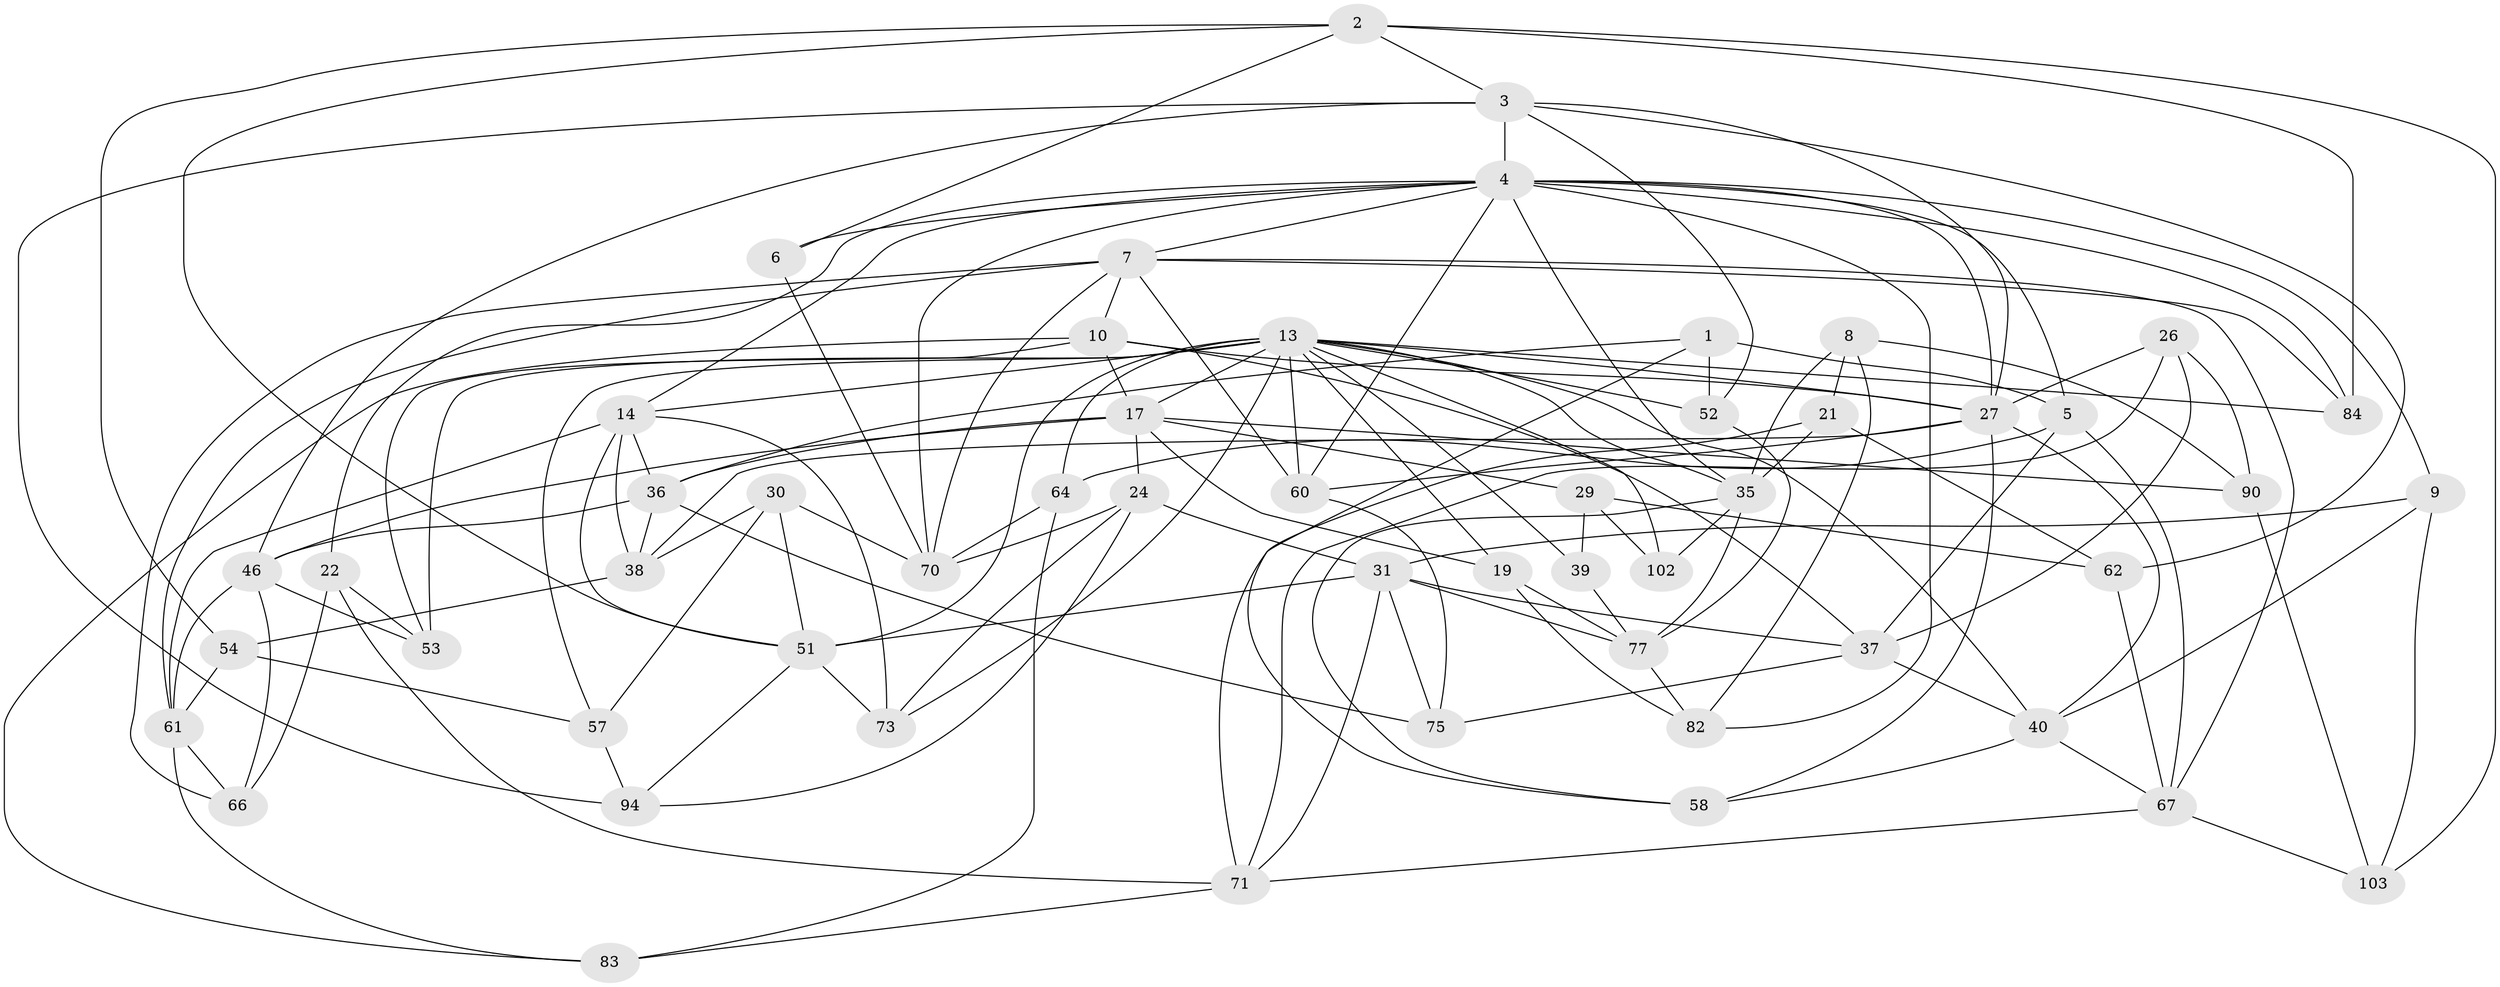 // original degree distribution, {4: 1.0}
// Generated by graph-tools (version 1.1) at 2025/16/03/09/25 04:16:27]
// undirected, 53 vertices, 142 edges
graph export_dot {
graph [start="1"]
  node [color=gray90,style=filled];
  1 [super="+33"];
  2 [super="+43"];
  3 [super="+16"];
  4 [super="+11+65+15"];
  5 [super="+18"];
  6;
  7 [super="+12"];
  8;
  9;
  10 [super="+20+79"];
  13 [super="+25+32+44"];
  14 [super="+91+23"];
  17 [super="+48"];
  19;
  21;
  22;
  24 [super="+100"];
  26;
  27 [super="+95+34"];
  29;
  30;
  31 [super="+89+74"];
  35 [super="+96+42"];
  36 [super="+59"];
  37 [super="+45"];
  38 [super="+81"];
  39;
  40 [super="+104"];
  46 [super="+69"];
  51 [super="+105+63"];
  52 [super="+93"];
  53 [super="+86"];
  54;
  57;
  58;
  60 [super="+101"];
  61 [super="+72"];
  62;
  64 [super="+98"];
  66;
  67 [super="+76"];
  70 [super="+97"];
  71 [super="+80"];
  73;
  75;
  77 [super="+88"];
  82;
  83;
  84;
  90;
  94;
  102;
  103;
  1 -- 52 [weight=3];
  1 -- 58;
  1 -- 5;
  1 -- 36;
  2 -- 103;
  2 -- 54;
  2 -- 6;
  2 -- 84;
  2 -- 51;
  2 -- 3;
  3 -- 46;
  3 -- 62;
  3 -- 94;
  3 -- 4 [weight=2];
  3 -- 52;
  3 -- 27;
  4 -- 22;
  4 -- 5;
  4 -- 6 [weight=2];
  4 -- 35 [weight=2];
  4 -- 60;
  4 -- 70;
  4 -- 9;
  4 -- 82;
  4 -- 84;
  4 -- 27;
  4 -- 7;
  4 -- 14;
  5 -- 64 [weight=2];
  5 -- 37;
  5 -- 67;
  6 -- 70;
  7 -- 84;
  7 -- 60;
  7 -- 66;
  7 -- 67;
  7 -- 10;
  7 -- 61;
  7 -- 70;
  8 -- 21;
  8 -- 90;
  8 -- 82;
  8 -- 35;
  9 -- 103;
  9 -- 40;
  9 -- 31;
  10 -- 53 [weight=3];
  10 -- 17;
  10 -- 83;
  10 -- 27;
  10 -- 37;
  13 -- 35;
  13 -- 84;
  13 -- 51 [weight=2];
  13 -- 64 [weight=2];
  13 -- 19;
  13 -- 57;
  13 -- 60;
  13 -- 40;
  13 -- 53;
  13 -- 14;
  13 -- 27;
  13 -- 102 [weight=2];
  13 -- 39 [weight=2];
  13 -- 73;
  13 -- 17;
  13 -- 52;
  14 -- 51;
  14 -- 73;
  14 -- 36;
  14 -- 38 [weight=2];
  14 -- 61;
  17 -- 24;
  17 -- 29;
  17 -- 19;
  17 -- 90;
  17 -- 46;
  17 -- 36;
  19 -- 82;
  19 -- 77;
  21 -- 62;
  21 -- 35;
  21 -- 71;
  22 -- 66;
  22 -- 71;
  22 -- 53;
  24 -- 73;
  24 -- 94;
  24 -- 70;
  24 -- 31 [weight=2];
  26 -- 90;
  26 -- 37;
  26 -- 71;
  26 -- 27;
  27 -- 58;
  27 -- 60 [weight=2];
  27 -- 38;
  27 -- 40;
  29 -- 102;
  29 -- 62;
  29 -- 39;
  30 -- 57;
  30 -- 38;
  30 -- 51;
  30 -- 70;
  31 -- 75;
  31 -- 51;
  31 -- 37;
  31 -- 71;
  31 -- 77;
  35 -- 102;
  35 -- 58;
  35 -- 77;
  36 -- 75;
  36 -- 46;
  36 -- 38;
  37 -- 40;
  37 -- 75;
  38 -- 54;
  39 -- 77;
  40 -- 67;
  40 -- 58;
  46 -- 66;
  46 -- 53;
  46 -- 61;
  51 -- 94;
  51 -- 73;
  52 -- 77;
  54 -- 57;
  54 -- 61;
  57 -- 94;
  60 -- 75;
  61 -- 83;
  61 -- 66;
  62 -- 67;
  64 -- 83;
  64 -- 70;
  67 -- 103;
  67 -- 71;
  71 -- 83;
  77 -- 82;
  90 -- 103;
}

